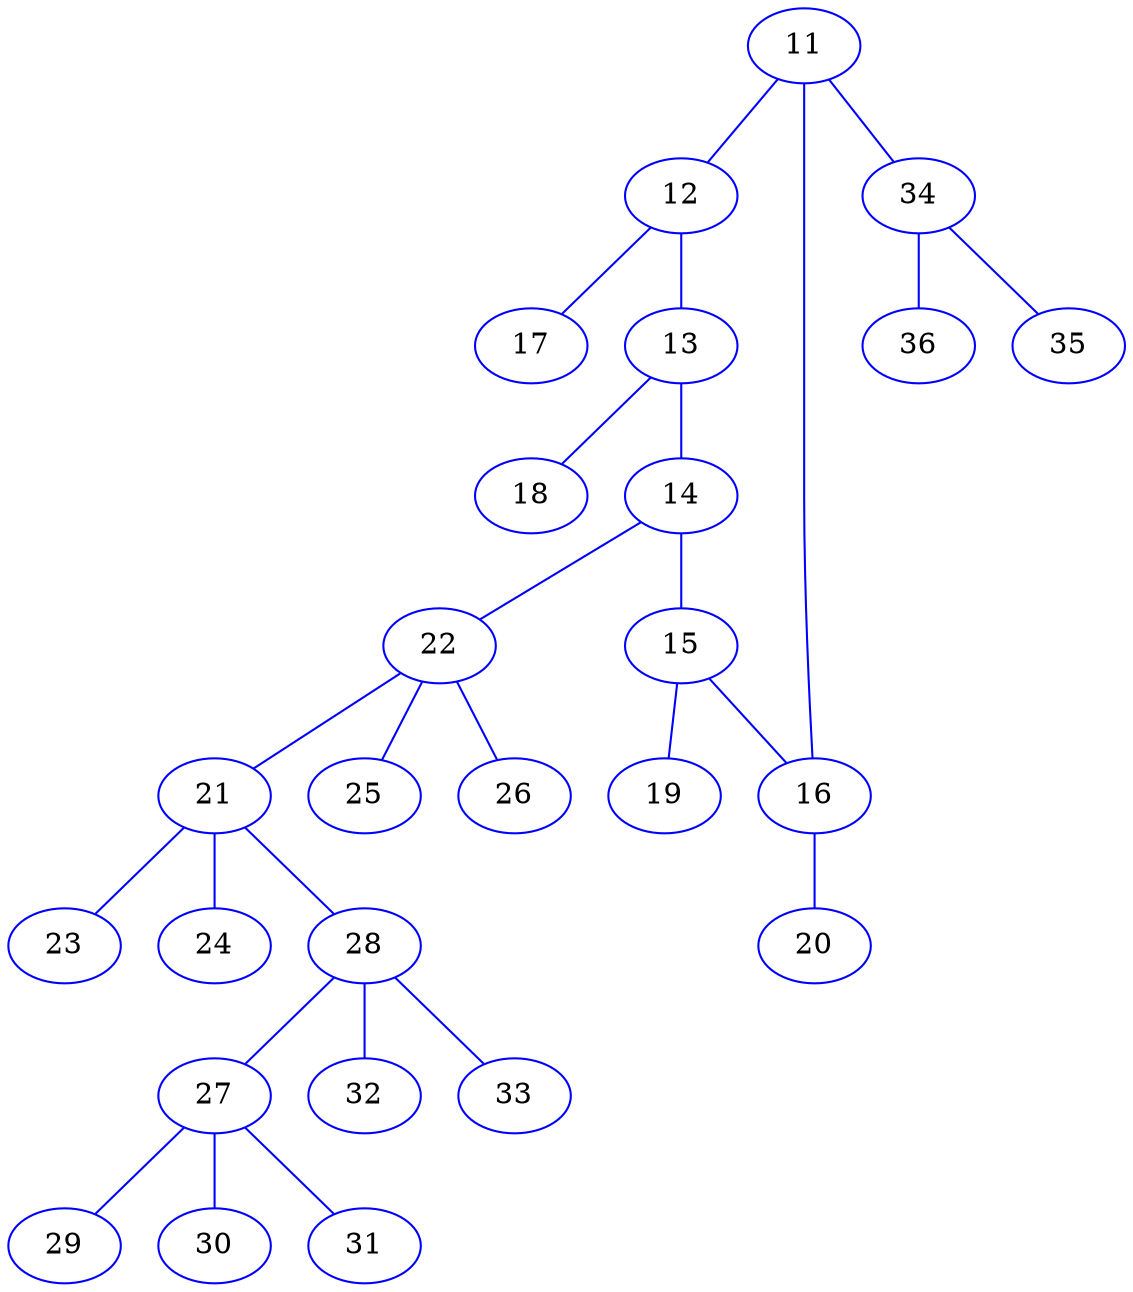strict graph "" {
	11	[color=blue];
	12	[color=blue];
	11 -- 12	[color=blue];
	16	[color=blue];
	11 -- 16	[color=blue];
	34	[color=blue];
	11 -- 34	[color=blue];
	13	[color=blue];
	12 -- 13	[color=blue];
	17	[color=blue];
	12 -- 17	[color=blue];
	20	[color=blue];
	16 -- 20	[color=blue];
	35	[color=blue];
	34 -- 35	[color=blue];
	36	[color=blue];
	34 -- 36	[color=blue];
	14	[color=blue];
	13 -- 14	[color=blue];
	18	[color=blue];
	13 -- 18	[color=blue];
	15	[color=blue];
	14 -- 15	[color=blue];
	22	[color=blue];
	14 -- 22	[color=blue];
	15 -- 16	[color=blue];
	19	[color=blue];
	15 -- 19	[color=blue];
	21	[color=blue];
	22 -- 21	[color=blue];
	25	[color=blue];
	22 -- 25	[color=blue];
	26	[color=blue];
	22 -- 26	[color=blue];
	23	[color=blue];
	21 -- 23	[color=blue];
	24	[color=blue];
	21 -- 24	[color=blue];
	28	[color=blue];
	21 -- 28	[color=blue];
	27	[color=blue];
	28 -- 27	[color=blue];
	32	[color=blue];
	28 -- 32	[color=blue];
	33	[color=blue];
	28 -- 33	[color=blue];
	29	[color=blue];
	27 -- 29	[color=blue];
	30	[color=blue];
	27 -- 30	[color=blue];
	31	[color=blue];
	27 -- 31	[color=blue];
}

